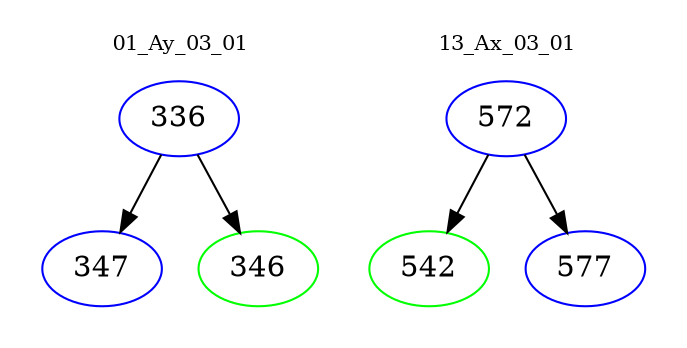digraph{
subgraph cluster_0 {
color = white
label = "01_Ay_03_01";
fontsize=10;
T0_336 [label="336", color="blue"]
T0_336 -> T0_347 [color="black"]
T0_347 [label="347", color="blue"]
T0_336 -> T0_346 [color="black"]
T0_346 [label="346", color="green"]
}
subgraph cluster_1 {
color = white
label = "13_Ax_03_01";
fontsize=10;
T1_572 [label="572", color="blue"]
T1_572 -> T1_542 [color="black"]
T1_542 [label="542", color="green"]
T1_572 -> T1_577 [color="black"]
T1_577 [label="577", color="blue"]
}
}
